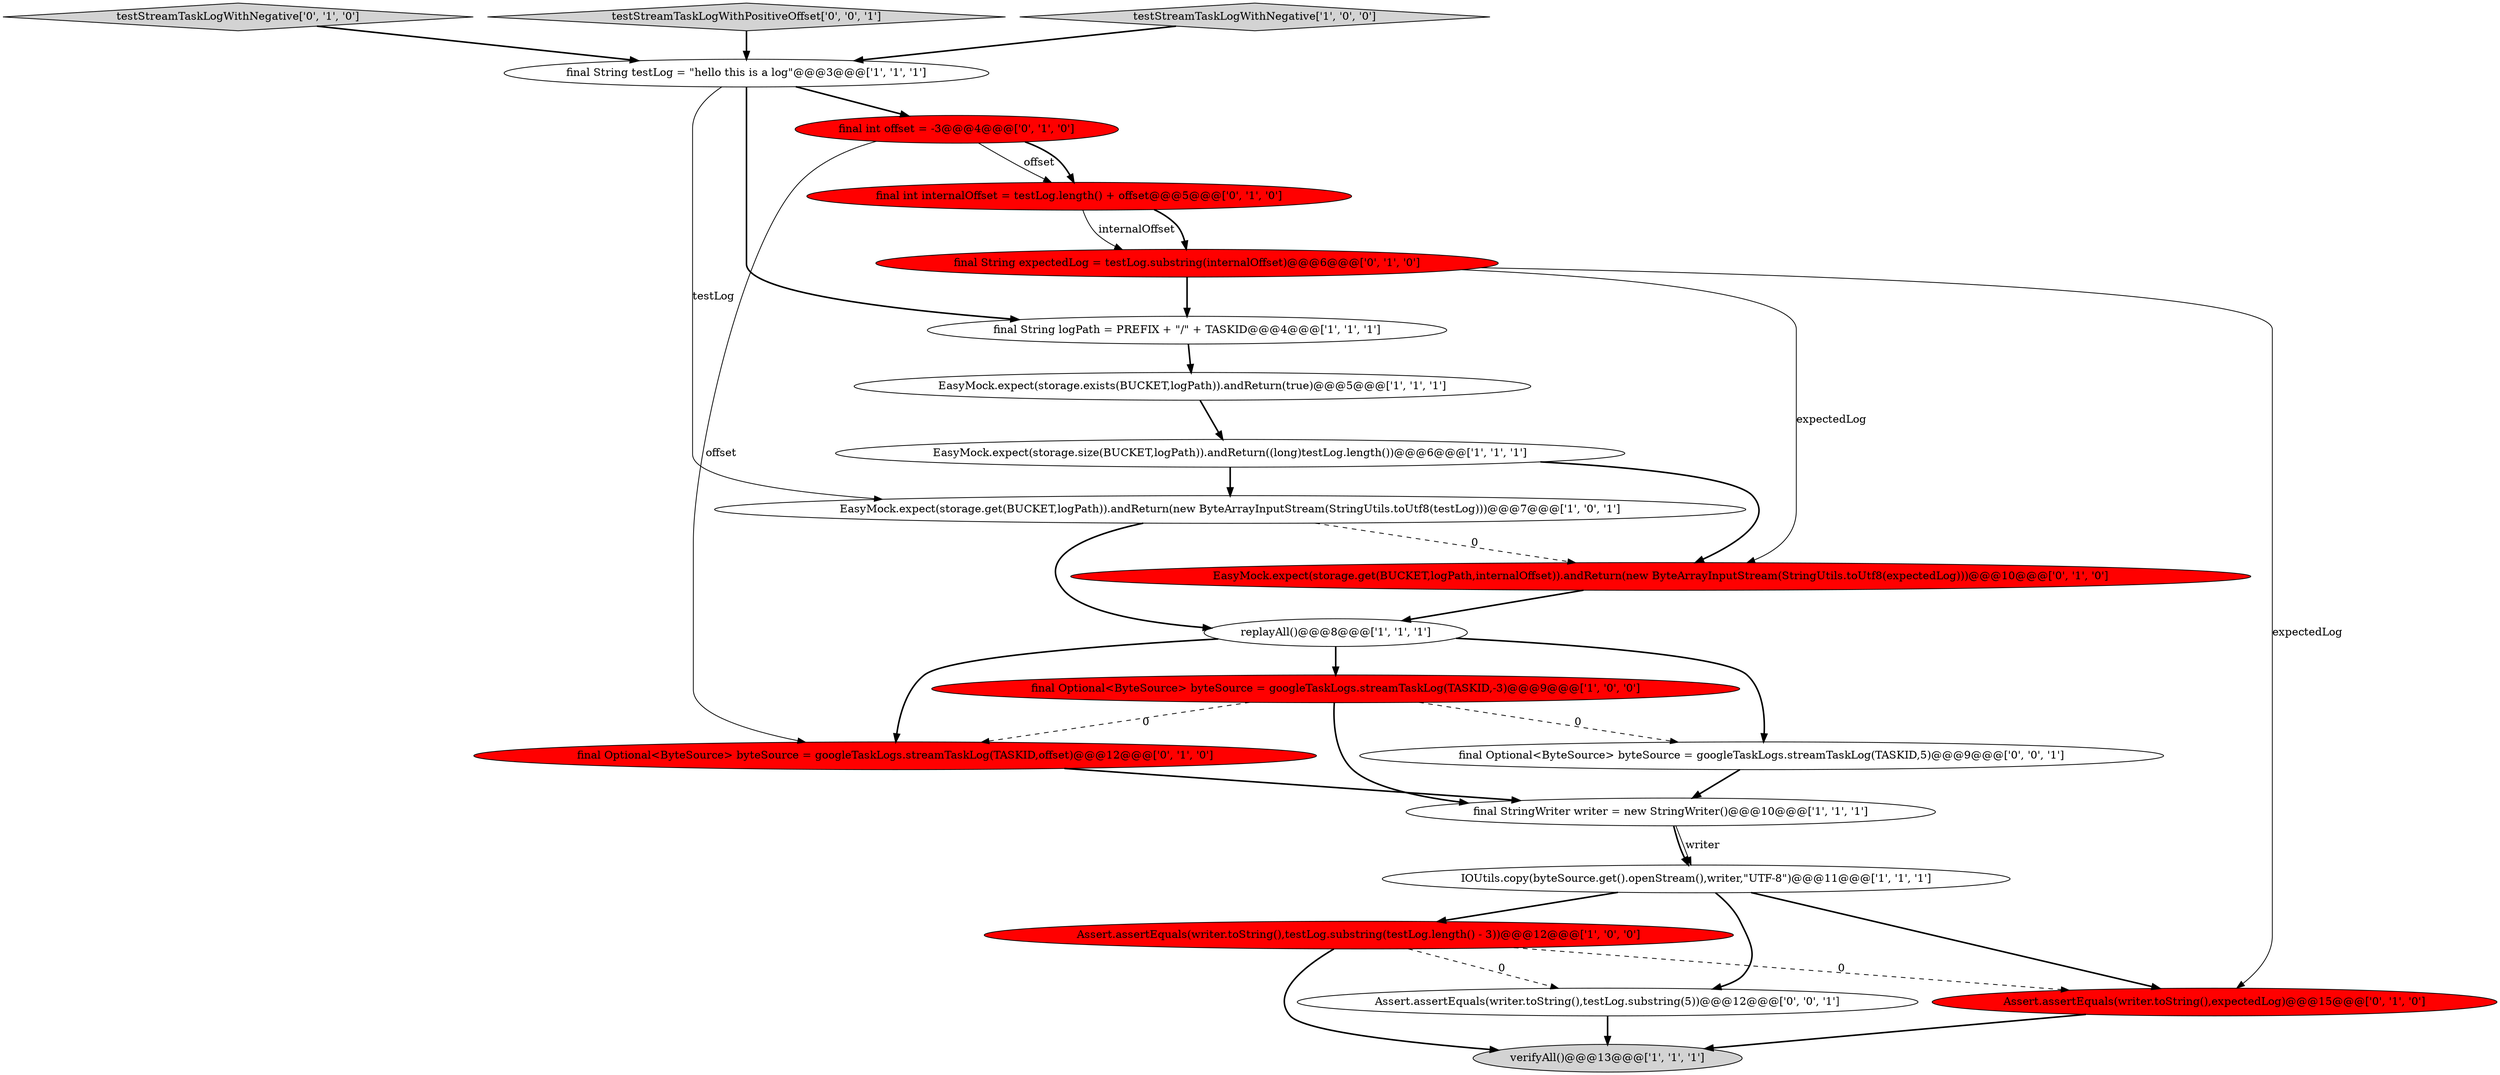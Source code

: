 digraph {
3 [style = filled, label = "final StringWriter writer = new StringWriter()@@@10@@@['1', '1', '1']", fillcolor = white, shape = ellipse image = "AAA0AAABBB1BBB"];
15 [style = filled, label = "Assert.assertEquals(writer.toString(),expectedLog)@@@15@@@['0', '1', '0']", fillcolor = red, shape = ellipse image = "AAA1AAABBB2BBB"];
18 [style = filled, label = "testStreamTaskLogWithNegative['0', '1', '0']", fillcolor = lightgray, shape = diamond image = "AAA0AAABBB2BBB"];
20 [style = filled, label = "testStreamTaskLogWithPositiveOffset['0', '0', '1']", fillcolor = lightgray, shape = diamond image = "AAA0AAABBB3BBB"];
12 [style = filled, label = "final int internalOffset = testLog.length() + offset@@@5@@@['0', '1', '0']", fillcolor = red, shape = ellipse image = "AAA1AAABBB2BBB"];
0 [style = filled, label = "replayAll()@@@8@@@['1', '1', '1']", fillcolor = white, shape = ellipse image = "AAA0AAABBB1BBB"];
10 [style = filled, label = "Assert.assertEquals(writer.toString(),testLog.substring(testLog.length() - 3))@@@12@@@['1', '0', '0']", fillcolor = red, shape = ellipse image = "AAA1AAABBB1BBB"];
17 [style = filled, label = "final int offset = -3@@@4@@@['0', '1', '0']", fillcolor = red, shape = ellipse image = "AAA1AAABBB2BBB"];
13 [style = filled, label = "final Optional<ByteSource> byteSource = googleTaskLogs.streamTaskLog(TASKID,offset)@@@12@@@['0', '1', '0']", fillcolor = red, shape = ellipse image = "AAA1AAABBB2BBB"];
8 [style = filled, label = "verifyAll()@@@13@@@['1', '1', '1']", fillcolor = lightgray, shape = ellipse image = "AAA0AAABBB1BBB"];
21 [style = filled, label = "final Optional<ByteSource> byteSource = googleTaskLogs.streamTaskLog(TASKID,5)@@@9@@@['0', '0', '1']", fillcolor = white, shape = ellipse image = "AAA0AAABBB3BBB"];
4 [style = filled, label = "final String logPath = PREFIX + \"/\" + TASKID@@@4@@@['1', '1', '1']", fillcolor = white, shape = ellipse image = "AAA0AAABBB1BBB"];
14 [style = filled, label = "final String expectedLog = testLog.substring(internalOffset)@@@6@@@['0', '1', '0']", fillcolor = red, shape = ellipse image = "AAA1AAABBB2BBB"];
5 [style = filled, label = "final Optional<ByteSource> byteSource = googleTaskLogs.streamTaskLog(TASKID,-3)@@@9@@@['1', '0', '0']", fillcolor = red, shape = ellipse image = "AAA1AAABBB1BBB"];
19 [style = filled, label = "Assert.assertEquals(writer.toString(),testLog.substring(5))@@@12@@@['0', '0', '1']", fillcolor = white, shape = ellipse image = "AAA0AAABBB3BBB"];
6 [style = filled, label = "final String testLog = \"hello this is a log\"@@@3@@@['1', '1', '1']", fillcolor = white, shape = ellipse image = "AAA0AAABBB1BBB"];
7 [style = filled, label = "EasyMock.expect(storage.exists(BUCKET,logPath)).andReturn(true)@@@5@@@['1', '1', '1']", fillcolor = white, shape = ellipse image = "AAA0AAABBB1BBB"];
9 [style = filled, label = "IOUtils.copy(byteSource.get().openStream(),writer,\"UTF-8\")@@@11@@@['1', '1', '1']", fillcolor = white, shape = ellipse image = "AAA0AAABBB1BBB"];
2 [style = filled, label = "EasyMock.expect(storage.get(BUCKET,logPath)).andReturn(new ByteArrayInputStream(StringUtils.toUtf8(testLog)))@@@7@@@['1', '0', '1']", fillcolor = white, shape = ellipse image = "AAA0AAABBB1BBB"];
11 [style = filled, label = "EasyMock.expect(storage.size(BUCKET,logPath)).andReturn((long)testLog.length())@@@6@@@['1', '1', '1']", fillcolor = white, shape = ellipse image = "AAA0AAABBB1BBB"];
16 [style = filled, label = "EasyMock.expect(storage.get(BUCKET,logPath,internalOffset)).andReturn(new ByteArrayInputStream(StringUtils.toUtf8(expectedLog)))@@@10@@@['0', '1', '0']", fillcolor = red, shape = ellipse image = "AAA1AAABBB2BBB"];
1 [style = filled, label = "testStreamTaskLogWithNegative['1', '0', '0']", fillcolor = lightgray, shape = diamond image = "AAA0AAABBB1BBB"];
5->13 [style = dashed, label="0"];
5->3 [style = bold, label=""];
6->17 [style = bold, label=""];
11->16 [style = bold, label=""];
10->15 [style = dashed, label="0"];
16->0 [style = bold, label=""];
7->11 [style = bold, label=""];
0->13 [style = bold, label=""];
12->14 [style = solid, label="internalOffset"];
10->19 [style = dashed, label="0"];
17->12 [style = solid, label="offset"];
3->9 [style = solid, label="writer"];
0->21 [style = bold, label=""];
20->6 [style = bold, label=""];
9->10 [style = bold, label=""];
14->15 [style = solid, label="expectedLog"];
6->2 [style = solid, label="testLog"];
21->3 [style = bold, label=""];
11->2 [style = bold, label=""];
4->7 [style = bold, label=""];
19->8 [style = bold, label=""];
3->9 [style = bold, label=""];
6->4 [style = bold, label=""];
2->0 [style = bold, label=""];
1->6 [style = bold, label=""];
17->12 [style = bold, label=""];
17->13 [style = solid, label="offset"];
14->16 [style = solid, label="expectedLog"];
10->8 [style = bold, label=""];
13->3 [style = bold, label=""];
18->6 [style = bold, label=""];
9->15 [style = bold, label=""];
2->16 [style = dashed, label="0"];
12->14 [style = bold, label=""];
5->21 [style = dashed, label="0"];
9->19 [style = bold, label=""];
15->8 [style = bold, label=""];
0->5 [style = bold, label=""];
14->4 [style = bold, label=""];
}
